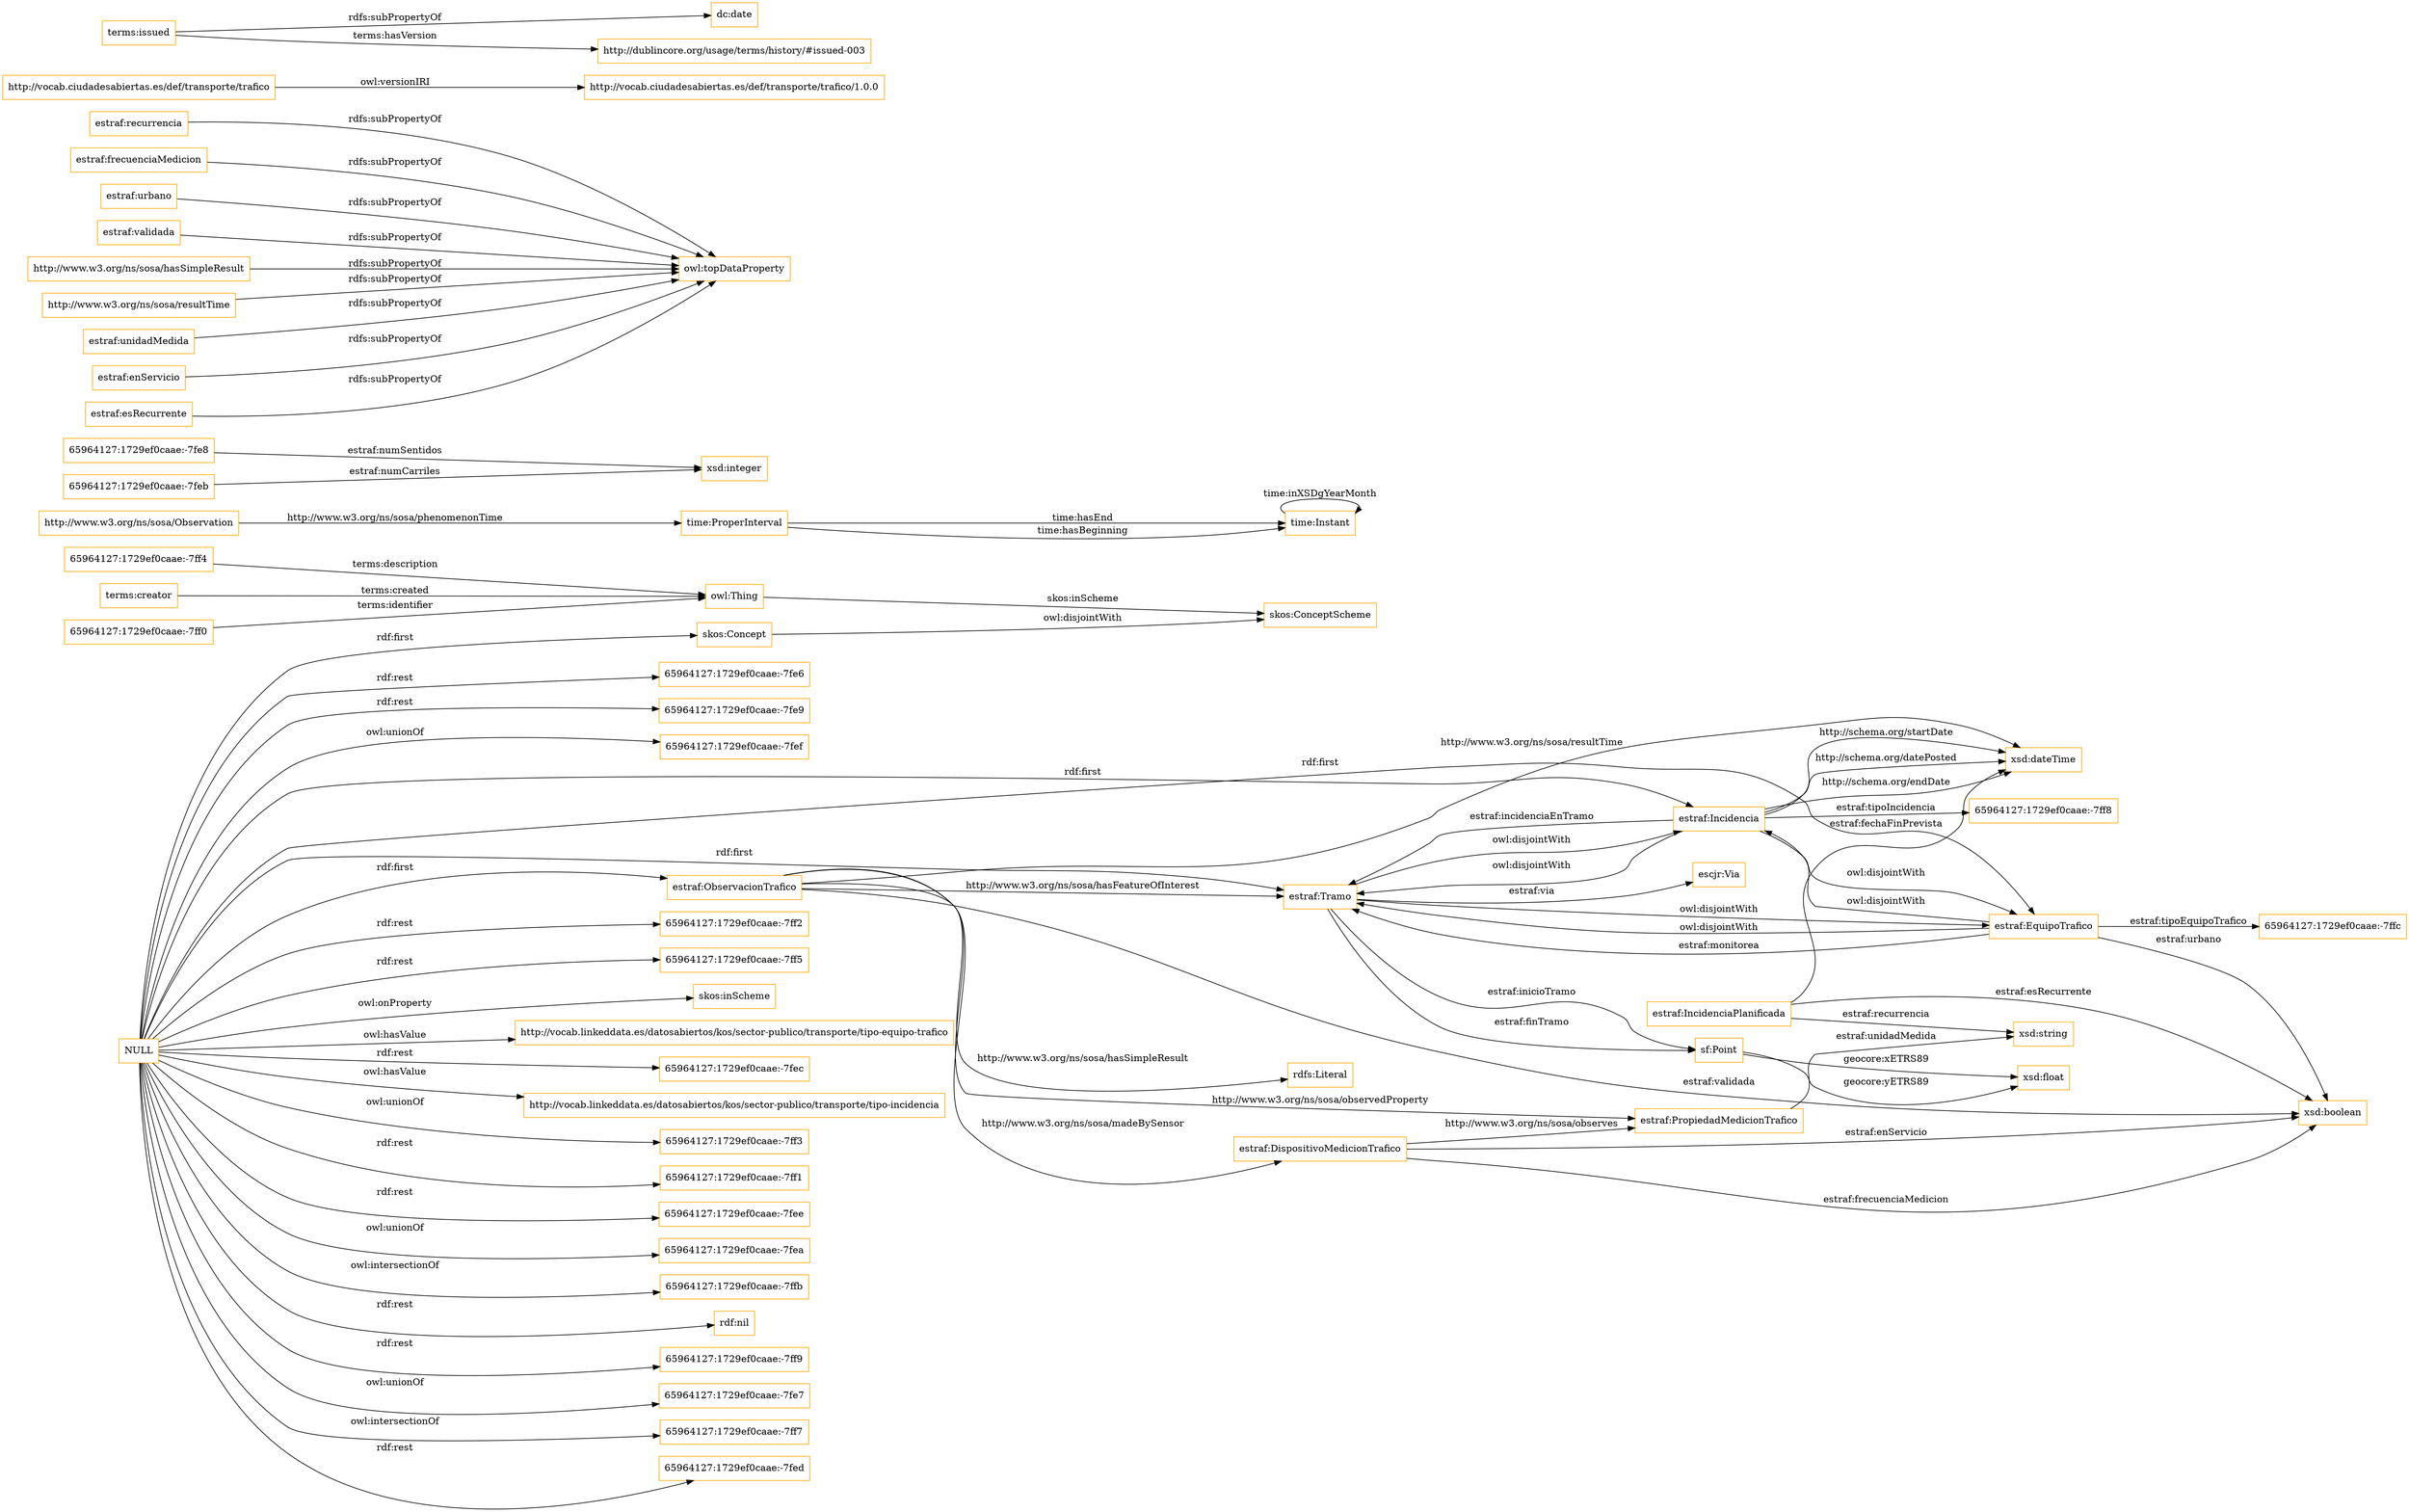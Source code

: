 digraph ar2dtool_diagram { 
rankdir=LR;
size="1501"
node [shape = rectangle, color="orange"]; "estraf:Tramo" "estraf:Incidencia" "sf:Point" "time:ProperInterval" "65964127:1729ef0caae:-7ff8" "estraf:PropiedadMedicionTrafico" "estraf:EquipoTrafico" "http://www.w3.org/ns/sosa/Observation" "65964127:1729ef0caae:-7fe8" "skos:ConceptScheme" "estraf:DispositivoMedicionTrafico" "estraf:IncidenciaPlanificada" "65964127:1729ef0caae:-7ff0" "skos:Concept" "estraf:ObservacionTrafico" "65964127:1729ef0caae:-7ff4" "escjr:Via" "time:Instant" "65964127:1729ef0caae:-7feb" "65964127:1729ef0caae:-7ffc" ; /*classes style*/
	"estraf:recurrencia" -> "owl:topDataProperty" [ label = "rdfs:subPropertyOf" ];
	"http://vocab.ciudadesabiertas.es/def/transporte/trafico" -> "http://vocab.ciudadesabiertas.es/def/transporte/trafico/1.0.0" [ label = "owl:versionIRI" ];
	"estraf:frecuenciaMedicion" -> "owl:topDataProperty" [ label = "rdfs:subPropertyOf" ];
	"estraf:urbano" -> "owl:topDataProperty" [ label = "rdfs:subPropertyOf" ];
	"estraf:Incidencia" -> "estraf:EquipoTrafico" [ label = "owl:disjointWith" ];
	"estraf:Incidencia" -> "estraf:Tramo" [ label = "owl:disjointWith" ];
	"skos:Concept" -> "skos:ConceptScheme" [ label = "owl:disjointWith" ];
	"estraf:validada" -> "owl:topDataProperty" [ label = "rdfs:subPropertyOf" ];
	"http://www.w3.org/ns/sosa/hasSimpleResult" -> "owl:topDataProperty" [ label = "rdfs:subPropertyOf" ];
	"http://www.w3.org/ns/sosa/resultTime" -> "owl:topDataProperty" [ label = "rdfs:subPropertyOf" ];
	"NULL" -> "http://vocab.linkeddata.es/datosabiertos/kos/sector-publico/transporte/tipo-equipo-trafico" [ label = "owl:hasValue" ];
	"NULL" -> "65964127:1729ef0caae:-7fec" [ label = "rdf:rest" ];
	"NULL" -> "http://vocab.linkeddata.es/datosabiertos/kos/sector-publico/transporte/tipo-incidencia" [ label = "owl:hasValue" ];
	"NULL" -> "65964127:1729ef0caae:-7ff3" [ label = "owl:unionOf" ];
	"NULL" -> "65964127:1729ef0caae:-7ff1" [ label = "rdf:rest" ];
	"NULL" -> "estraf:Tramo" [ label = "rdf:first" ];
	"NULL" -> "estraf:Incidencia" [ label = "rdf:first" ];
	"NULL" -> "skos:Concept" [ label = "rdf:first" ];
	"NULL" -> "65964127:1729ef0caae:-7fee" [ label = "rdf:rest" ];
	"NULL" -> "65964127:1729ef0caae:-7fea" [ label = "owl:unionOf" ];
	"NULL" -> "65964127:1729ef0caae:-7ffb" [ label = "owl:intersectionOf" ];
	"NULL" -> "rdf:nil" [ label = "rdf:rest" ];
	"NULL" -> "65964127:1729ef0caae:-7ff9" [ label = "rdf:rest" ];
	"NULL" -> "65964127:1729ef0caae:-7fe7" [ label = "owl:unionOf" ];
	"NULL" -> "estraf:ObservacionTrafico" [ label = "rdf:first" ];
	"NULL" -> "65964127:1729ef0caae:-7ff7" [ label = "owl:intersectionOf" ];
	"NULL" -> "65964127:1729ef0caae:-7fed" [ label = "rdf:rest" ];
	"NULL" -> "65964127:1729ef0caae:-7fe6" [ label = "rdf:rest" ];
	"NULL" -> "65964127:1729ef0caae:-7fe9" [ label = "rdf:rest" ];
	"NULL" -> "65964127:1729ef0caae:-7fef" [ label = "owl:unionOf" ];
	"NULL" -> "estraf:EquipoTrafico" [ label = "rdf:first" ];
	"NULL" -> "65964127:1729ef0caae:-7ff2" [ label = "rdf:rest" ];
	"NULL" -> "65964127:1729ef0caae:-7ff5" [ label = "rdf:rest" ];
	"NULL" -> "skos:inScheme" [ label = "owl:onProperty" ];
	"estraf:Tramo" -> "estraf:Incidencia" [ label = "owl:disjointWith" ];
	"estraf:Tramo" -> "estraf:EquipoTrafico" [ label = "owl:disjointWith" ];
	"terms:issued" -> "dc:date" [ label = "rdfs:subPropertyOf" ];
	"terms:issued" -> "http://dublincore.org/usage/terms/history/#issued-003" [ label = "terms:hasVersion" ];
	"estraf:EquipoTrafico" -> "estraf:Incidencia" [ label = "owl:disjointWith" ];
	"estraf:EquipoTrafico" -> "estraf:Tramo" [ label = "owl:disjointWith" ];
	"estraf:unidadMedida" -> "owl:topDataProperty" [ label = "rdfs:subPropertyOf" ];
	"estraf:enServicio" -> "owl:topDataProperty" [ label = "rdfs:subPropertyOf" ];
	"estraf:esRecurrente" -> "owl:topDataProperty" [ label = "rdfs:subPropertyOf" ];
	"estraf:Incidencia" -> "xsd:dateTime" [ label = "http://schema.org/startDate" ];
	"estraf:Tramo" -> "sf:Point" [ label = "estraf:finTramo" ];
	"time:ProperInterval" -> "time:Instant" [ label = "time:hasEnd" ];
	"time:ProperInterval" -> "time:Instant" [ label = "time:hasBeginning" ];
	"65964127:1729ef0caae:-7ff4" -> "owl:Thing" [ label = "terms:description" ];
	"estraf:ObservacionTrafico" -> "estraf:PropiedadMedicionTrafico" [ label = "http://www.w3.org/ns/sosa/observedProperty" ];
	"owl:Thing" -> "skos:ConceptScheme" [ label = "skos:inScheme" ];
	"http://www.w3.org/ns/sosa/Observation" -> "time:ProperInterval" [ label = "http://www.w3.org/ns/sosa/phenomenonTime" ];
	"estraf:ObservacionTrafico" -> "xsd:boolean" [ label = "estraf:validada" ];
	"estraf:EquipoTrafico" -> "estraf:Tramo" [ label = "estraf:monitorea" ];
	"sf:Point" -> "xsd:float" [ label = "geocore:xETRS89" ];
	"estraf:EquipoTrafico" -> "65964127:1729ef0caae:-7ffc" [ label = "estraf:tipoEquipoTrafico" ];
	"estraf:DispositivoMedicionTrafico" -> "estraf:PropiedadMedicionTrafico" [ label = "http://www.w3.org/ns/sosa/observes" ];
	"estraf:IncidenciaPlanificada" -> "xsd:dateTime" [ label = "estraf:fechaFinPrevista" ];
	"estraf:Tramo" -> "sf:Point" [ label = "estraf:inicioTramo" ];
	"estraf:Incidencia" -> "xsd:dateTime" [ label = "http://schema.org/datePosted" ];
	"estraf:ObservacionTrafico" -> "estraf:DispositivoMedicionTrafico" [ label = "http://www.w3.org/ns/sosa/madeBySensor" ];
	"estraf:IncidenciaPlanificada" -> "xsd:string" [ label = "estraf:recurrencia" ];
	"estraf:DispositivoMedicionTrafico" -> "xsd:boolean" [ label = "estraf:frecuenciaMedicion" ];
	"estraf:ObservacionTrafico" -> "estraf:Tramo" [ label = "http://www.w3.org/ns/sosa/hasFeatureOfInterest" ];
	"estraf:Incidencia" -> "estraf:Tramo" [ label = "estraf:incidenciaEnTramo" ];
	"estraf:ObservacionTrafico" -> "rdfs:Literal" [ label = "http://www.w3.org/ns/sosa/hasSimpleResult" ];
	"65964127:1729ef0caae:-7ff0" -> "owl:Thing" [ label = "terms:identifier" ];
	"estraf:Incidencia" -> "xsd:dateTime" [ label = "http://schema.org/endDate" ];
	"65964127:1729ef0caae:-7feb" -> "xsd:integer" [ label = "estraf:numCarriles" ];
	"65964127:1729ef0caae:-7fe8" -> "xsd:integer" [ label = "estraf:numSentidos" ];
	"sf:Point" -> "xsd:float" [ label = "geocore:yETRS89" ];
	"estraf:ObservacionTrafico" -> "xsd:dateTime" [ label = "http://www.w3.org/ns/sosa/resultTime" ];
	"estraf:IncidenciaPlanificada" -> "xsd:boolean" [ label = "estraf:esRecurrente" ];
	"estraf:DispositivoMedicionTrafico" -> "xsd:boolean" [ label = "estraf:enServicio" ];
	"estraf:Incidencia" -> "65964127:1729ef0caae:-7ff8" [ label = "estraf:tipoIncidencia" ];
	"estraf:PropiedadMedicionTrafico" -> "xsd:string" [ label = "estraf:unidadMedida" ];
	"estraf:EquipoTrafico" -> "xsd:boolean" [ label = "estraf:urbano" ];
	"terms:creator" -> "owl:Thing" [ label = "terms:created" ];
	"time:Instant" -> "time:Instant" [ label = "time:inXSDgYearMonth" ];
	"estraf:Tramo" -> "escjr:Via" [ label = "estraf:via" ];

}
